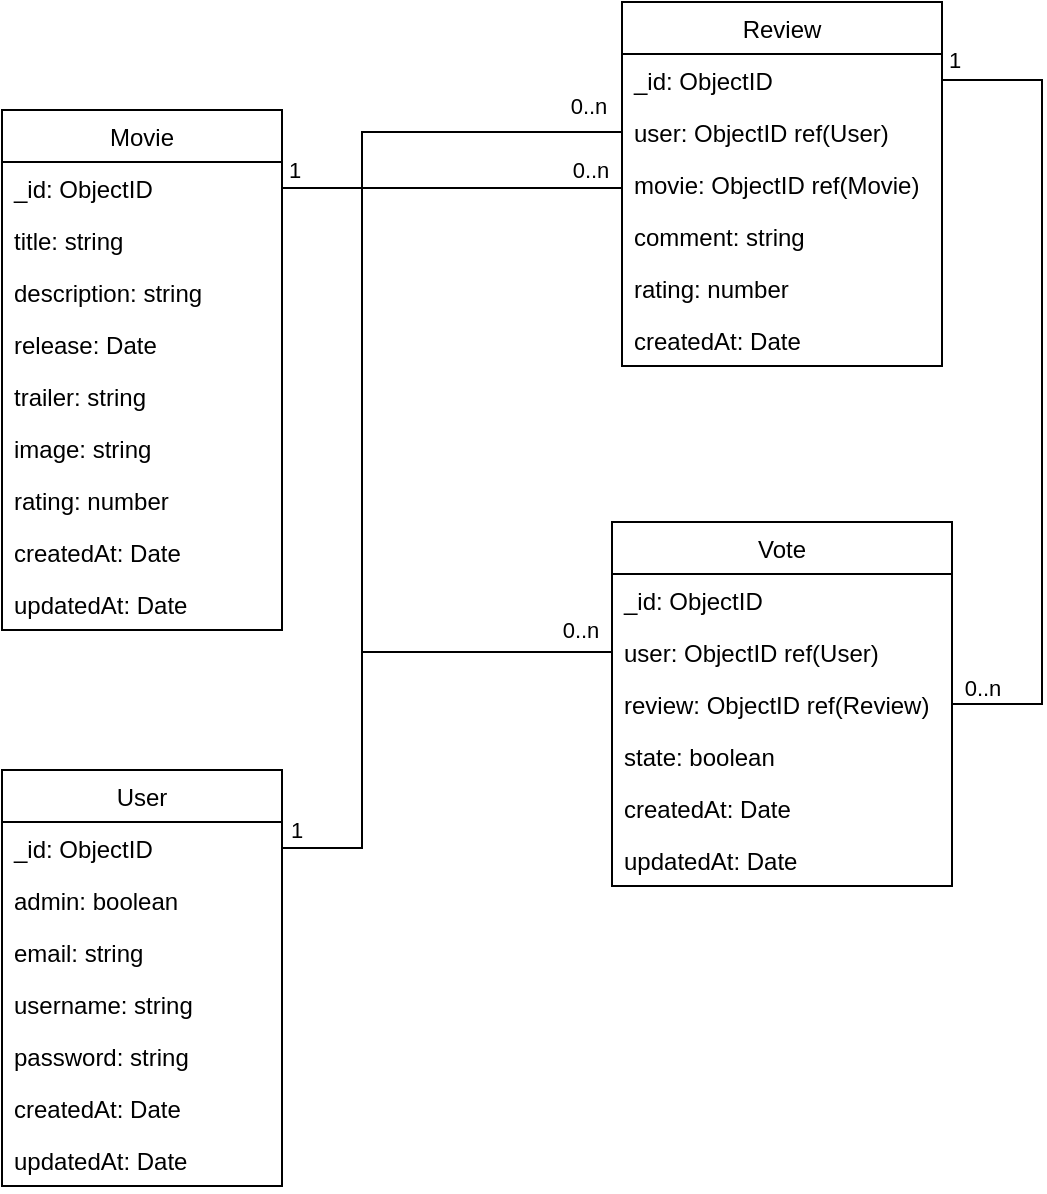<mxfile>
    <diagram id="VKUBUlgs3vDceCsK3aXm" name="DB-Diagram">
        <mxGraphModel dx="888" dy="636" grid="1" gridSize="10" guides="1" tooltips="1" connect="1" arrows="1" fold="1" page="1" pageScale="1" pageWidth="827" pageHeight="1169" math="0" shadow="0">
            <root>
                <mxCell id="0"/>
                <mxCell id="1" parent="0"/>
                <mxCell id="2" value="Movie" style="swimlane;fontStyle=0;childLayout=stackLayout;horizontal=1;startSize=26;fillColor=none;horizontalStack=0;resizeParent=1;resizeParentMax=0;resizeLast=0;collapsible=1;marginBottom=0;" parent="1" vertex="1">
                    <mxGeometry x="140" y="90" width="140" height="260" as="geometry"/>
                </mxCell>
                <mxCell id="3" value="_id: ObjectID" style="text;strokeColor=none;fillColor=none;align=left;verticalAlign=top;spacingLeft=4;spacingRight=4;overflow=hidden;rotatable=0;points=[[0,0.5],[1,0.5]];portConstraint=eastwest;" parent="2" vertex="1">
                    <mxGeometry y="26" width="140" height="26" as="geometry"/>
                </mxCell>
                <mxCell id="4" value="title: string" style="text;strokeColor=none;fillColor=none;align=left;verticalAlign=top;spacingLeft=4;spacingRight=4;overflow=hidden;rotatable=0;points=[[0,0.5],[1,0.5]];portConstraint=eastwest;" parent="2" vertex="1">
                    <mxGeometry y="52" width="140" height="26" as="geometry"/>
                </mxCell>
                <mxCell id="8IQ0YBdT4CaJgVOgbPb--9" value="description: string" style="text;strokeColor=none;fillColor=none;align=left;verticalAlign=top;spacingLeft=4;spacingRight=4;overflow=hidden;rotatable=0;points=[[0,0.5],[1,0.5]];portConstraint=eastwest;" vertex="1" parent="2">
                    <mxGeometry y="78" width="140" height="26" as="geometry"/>
                </mxCell>
                <mxCell id="9" value="release: Date" style="text;strokeColor=none;fillColor=none;align=left;verticalAlign=top;spacingLeft=4;spacingRight=4;overflow=hidden;rotatable=0;points=[[0,0.5],[1,0.5]];portConstraint=eastwest;" vertex="1" parent="2">
                    <mxGeometry y="104" width="140" height="26" as="geometry"/>
                </mxCell>
                <mxCell id="10" value="trailer: string" style="text;strokeColor=none;fillColor=none;align=left;verticalAlign=top;spacingLeft=4;spacingRight=4;overflow=hidden;rotatable=0;points=[[0,0.5],[1,0.5]];portConstraint=eastwest;" vertex="1" parent="2">
                    <mxGeometry y="130" width="140" height="26" as="geometry"/>
                </mxCell>
                <mxCell id="5" value="image: string" style="text;strokeColor=none;fillColor=none;align=left;verticalAlign=top;spacingLeft=4;spacingRight=4;overflow=hidden;rotatable=0;points=[[0,0.5],[1,0.5]];portConstraint=eastwest;" parent="2" vertex="1">
                    <mxGeometry y="156" width="140" height="26" as="geometry"/>
                </mxCell>
                <mxCell id="f78F9csjceNthgdOLcyH-30" value="rating: number" style="text;strokeColor=none;fillColor=none;align=left;verticalAlign=top;spacingLeft=4;spacingRight=4;overflow=hidden;rotatable=0;points=[[0,0.5],[1,0.5]];portConstraint=eastwest;" vertex="1" parent="2">
                    <mxGeometry y="182" width="140" height="26" as="geometry"/>
                </mxCell>
                <mxCell id="19" value="createdAt: Date" style="text;strokeColor=none;fillColor=none;align=left;verticalAlign=top;spacingLeft=4;spacingRight=4;overflow=hidden;rotatable=0;points=[[0,0.5],[1,0.5]];portConstraint=eastwest;" vertex="1" parent="2">
                    <mxGeometry y="208" width="140" height="26" as="geometry"/>
                </mxCell>
                <mxCell id="20" value="updatedAt: Date" style="text;strokeColor=none;fillColor=none;align=left;verticalAlign=top;spacingLeft=4;spacingRight=4;overflow=hidden;rotatable=0;points=[[0,0.5],[1,0.5]];portConstraint=eastwest;" vertex="1" parent="2">
                    <mxGeometry y="234" width="140" height="26" as="geometry"/>
                </mxCell>
                <mxCell id="11" value="Review" style="swimlane;fontStyle=0;childLayout=stackLayout;horizontal=1;startSize=26;fillColor=none;horizontalStack=0;resizeParent=1;resizeParentMax=0;resizeLast=0;collapsible=1;marginBottom=0;" vertex="1" parent="1">
                    <mxGeometry x="450" y="36" width="160" height="182" as="geometry"/>
                </mxCell>
                <mxCell id="12" value="_id: ObjectID" style="text;strokeColor=none;fillColor=none;align=left;verticalAlign=top;spacingLeft=4;spacingRight=4;overflow=hidden;rotatable=0;points=[[0,0.5],[1,0.5]];portConstraint=eastwest;" vertex="1" parent="11">
                    <mxGeometry y="26" width="160" height="26" as="geometry"/>
                </mxCell>
                <mxCell id="13" value="user: ObjectID ref(User)" style="text;strokeColor=none;fillColor=none;align=left;verticalAlign=top;spacingLeft=4;spacingRight=4;overflow=hidden;rotatable=0;points=[[0,0.5],[1,0.5]];portConstraint=eastwest;" vertex="1" parent="11">
                    <mxGeometry y="52" width="160" height="26" as="geometry"/>
                </mxCell>
                <mxCell id="14" value="movie: ObjectID ref(Movie)" style="text;strokeColor=none;fillColor=none;align=left;verticalAlign=top;spacingLeft=4;spacingRight=4;overflow=hidden;rotatable=0;points=[[0,0.5],[1,0.5]];portConstraint=eastwest;" vertex="1" parent="11">
                    <mxGeometry y="78" width="160" height="26" as="geometry"/>
                </mxCell>
                <mxCell id="15" value="comment: string" style="text;strokeColor=none;fillColor=none;align=left;verticalAlign=top;spacingLeft=4;spacingRight=4;overflow=hidden;rotatable=0;points=[[0,0.5],[1,0.5]];portConstraint=eastwest;" vertex="1" parent="11">
                    <mxGeometry y="104" width="160" height="26" as="geometry"/>
                </mxCell>
                <mxCell id="16" value="rating: number" style="text;strokeColor=none;fillColor=none;align=left;verticalAlign=top;spacingLeft=4;spacingRight=4;overflow=hidden;rotatable=0;points=[[0,0.5],[1,0.5]];portConstraint=eastwest;" vertex="1" parent="11">
                    <mxGeometry y="130" width="160" height="26" as="geometry"/>
                </mxCell>
                <mxCell id="17" value="createdAt: Date" style="text;strokeColor=none;fillColor=none;align=left;verticalAlign=top;spacingLeft=4;spacingRight=4;overflow=hidden;rotatable=0;points=[[0,0.5],[1,0.5]];portConstraint=eastwest;" vertex="1" parent="11">
                    <mxGeometry y="156" width="160" height="26" as="geometry"/>
                </mxCell>
                <mxCell id="f78F9csjceNthgdOLcyH-17" value="User" style="swimlane;fontStyle=0;childLayout=stackLayout;horizontal=1;startSize=26;fillColor=none;horizontalStack=0;resizeParent=1;resizeParentMax=0;resizeLast=0;collapsible=1;marginBottom=0;" vertex="1" parent="1">
                    <mxGeometry x="140" y="420" width="140" height="208" as="geometry"/>
                </mxCell>
                <mxCell id="f78F9csjceNthgdOLcyH-18" value="_id: ObjectID" style="text;strokeColor=none;fillColor=none;align=left;verticalAlign=top;spacingLeft=4;spacingRight=4;overflow=hidden;rotatable=0;points=[[0,0.5],[1,0.5]];portConstraint=eastwest;" vertex="1" parent="f78F9csjceNthgdOLcyH-17">
                    <mxGeometry y="26" width="140" height="26" as="geometry"/>
                </mxCell>
                <mxCell id="f78F9csjceNthgdOLcyH-22" value="admin: boolean" style="text;strokeColor=none;fillColor=none;align=left;verticalAlign=top;spacingLeft=4;spacingRight=4;overflow=hidden;rotatable=0;points=[[0,0.5],[1,0.5]];portConstraint=eastwest;" vertex="1" parent="f78F9csjceNthgdOLcyH-17">
                    <mxGeometry y="52" width="140" height="26" as="geometry"/>
                </mxCell>
                <mxCell id="f78F9csjceNthgdOLcyH-19" value="email: string   " style="text;strokeColor=none;fillColor=none;align=left;verticalAlign=top;spacingLeft=4;spacingRight=4;overflow=hidden;rotatable=0;points=[[0,0.5],[1,0.5]];portConstraint=eastwest;" vertex="1" parent="f78F9csjceNthgdOLcyH-17">
                    <mxGeometry y="78" width="140" height="26" as="geometry"/>
                </mxCell>
                <mxCell id="f78F9csjceNthgdOLcyH-20" value="username: string" style="text;strokeColor=none;fillColor=none;align=left;verticalAlign=top;spacingLeft=4;spacingRight=4;overflow=hidden;rotatable=0;points=[[0,0.5],[1,0.5]];portConstraint=eastwest;" vertex="1" parent="f78F9csjceNthgdOLcyH-17">
                    <mxGeometry y="104" width="140" height="26" as="geometry"/>
                </mxCell>
                <mxCell id="f78F9csjceNthgdOLcyH-21" value="password: string" style="text;strokeColor=none;fillColor=none;align=left;verticalAlign=top;spacingLeft=4;spacingRight=4;overflow=hidden;rotatable=0;points=[[0,0.5],[1,0.5]];portConstraint=eastwest;" vertex="1" parent="f78F9csjceNthgdOLcyH-17">
                    <mxGeometry y="130" width="140" height="26" as="geometry"/>
                </mxCell>
                <mxCell id="21" value="createdAt: Date" style="text;strokeColor=none;fillColor=none;align=left;verticalAlign=top;spacingLeft=4;spacingRight=4;overflow=hidden;rotatable=0;points=[[0,0.5],[1,0.5]];portConstraint=eastwest;" vertex="1" parent="f78F9csjceNthgdOLcyH-17">
                    <mxGeometry y="156" width="140" height="26" as="geometry"/>
                </mxCell>
                <mxCell id="18" value="updatedAt: Date" style="text;strokeColor=none;fillColor=none;align=left;verticalAlign=top;spacingLeft=4;spacingRight=4;overflow=hidden;rotatable=0;points=[[0,0.5],[1,0.5]];portConstraint=eastwest;" vertex="1" parent="f78F9csjceNthgdOLcyH-17">
                    <mxGeometry y="182" width="140" height="26" as="geometry"/>
                </mxCell>
                <mxCell id="f78F9csjceNthgdOLcyH-24" value="Vote" style="swimlane;fontStyle=0;childLayout=stackLayout;horizontal=1;startSize=26;fillColor=none;horizontalStack=0;resizeParent=1;resizeParentMax=0;resizeLast=0;collapsible=1;marginBottom=0;" vertex="1" parent="1">
                    <mxGeometry x="445" y="296" width="170" height="182" as="geometry"/>
                </mxCell>
                <mxCell id="f78F9csjceNthgdOLcyH-25" value="_id: ObjectID" style="text;strokeColor=none;fillColor=none;align=left;verticalAlign=top;spacingLeft=4;spacingRight=4;overflow=hidden;rotatable=0;points=[[0,0.5],[1,0.5]];portConstraint=eastwest;" vertex="1" parent="f78F9csjceNthgdOLcyH-24">
                    <mxGeometry y="26" width="170" height="26" as="geometry"/>
                </mxCell>
                <mxCell id="f78F9csjceNthgdOLcyH-26" value="user: ObjectID ref(User)" style="text;strokeColor=none;fillColor=none;align=left;verticalAlign=top;spacingLeft=4;spacingRight=4;overflow=hidden;rotatable=0;points=[[0,0.5],[1,0.5]];portConstraint=eastwest;" vertex="1" parent="f78F9csjceNthgdOLcyH-24">
                    <mxGeometry y="52" width="170" height="26" as="geometry"/>
                </mxCell>
                <mxCell id="f78F9csjceNthgdOLcyH-27" value="review: ObjectID ref(Review)" style="text;strokeColor=none;fillColor=none;align=left;verticalAlign=top;spacingLeft=4;spacingRight=4;overflow=hidden;rotatable=0;points=[[0,0.5],[1,0.5]];portConstraint=eastwest;" vertex="1" parent="f78F9csjceNthgdOLcyH-24">
                    <mxGeometry y="78" width="170" height="26" as="geometry"/>
                </mxCell>
                <mxCell id="f78F9csjceNthgdOLcyH-28" value="state: boolean" style="text;strokeColor=none;fillColor=none;align=left;verticalAlign=top;spacingLeft=4;spacingRight=4;overflow=hidden;rotatable=0;points=[[0,0.5],[1,0.5]];portConstraint=eastwest;" vertex="1" parent="f78F9csjceNthgdOLcyH-24">
                    <mxGeometry y="104" width="170" height="26" as="geometry"/>
                </mxCell>
                <mxCell id="23" value="createdAt: Date" style="text;strokeColor=none;fillColor=none;align=left;verticalAlign=top;spacingLeft=4;spacingRight=4;overflow=hidden;rotatable=0;points=[[0,0.5],[1,0.5]];portConstraint=eastwest;" vertex="1" parent="f78F9csjceNthgdOLcyH-24">
                    <mxGeometry y="130" width="170" height="26" as="geometry"/>
                </mxCell>
                <mxCell id="22" value="updatedAt: Date" style="text;strokeColor=none;fillColor=none;align=left;verticalAlign=top;spacingLeft=4;spacingRight=4;overflow=hidden;rotatable=0;points=[[0,0.5],[1,0.5]];portConstraint=eastwest;" vertex="1" parent="f78F9csjceNthgdOLcyH-24">
                    <mxGeometry y="156" width="170" height="26" as="geometry"/>
                </mxCell>
                <mxCell id="eXnJUG0Go1nNpPNaFMnY-24" style="edgeStyle=orthogonalEdgeStyle;rounded=0;html=1;endArrow=none;endFill=0;entryX=1;entryY=0.5;entryDx=0;entryDy=0;" edge="1" parent="1" source="13" target="f78F9csjceNthgdOLcyH-18">
                    <mxGeometry relative="1" as="geometry">
                        <Array as="points">
                            <mxPoint x="320" y="101"/>
                            <mxPoint x="320" y="459"/>
                        </Array>
                        <mxPoint x="150" y="350" as="targetPoint"/>
                    </mxGeometry>
                </mxCell>
                <mxCell id="eXnJUG0Go1nNpPNaFMnY-32" value="0..n" style="edgeLabel;html=1;align=center;verticalAlign=middle;resizable=0;points=[];" connectable="0" vertex="1" parent="eXnJUG0Go1nNpPNaFMnY-24">
                    <mxGeometry x="-0.933" y="-1" relative="1" as="geometry">
                        <mxPoint y="-12" as="offset"/>
                    </mxGeometry>
                </mxCell>
                <mxCell id="eXnJUG0Go1nNpPNaFMnY-25" style="edgeStyle=orthogonalEdgeStyle;rounded=0;html=1;entryX=1;entryY=0.5;entryDx=0;entryDy=0;endArrow=none;endFill=0;" edge="1" parent="1" source="14" target="3">
                    <mxGeometry relative="1" as="geometry">
                        <Array as="points">
                            <mxPoint x="290" y="129"/>
                            <mxPoint x="290" y="129"/>
                        </Array>
                    </mxGeometry>
                </mxCell>
                <mxCell id="27" value="0..n" style="edgeLabel;html=1;align=center;verticalAlign=middle;resizable=0;points=[];" vertex="1" connectable="0" parent="eXnJUG0Go1nNpPNaFMnY-25">
                    <mxGeometry x="-0.833" y="-3" relative="1" as="geometry">
                        <mxPoint x="-2" y="-6" as="offset"/>
                    </mxGeometry>
                </mxCell>
                <mxCell id="34" value="1" style="edgeLabel;html=1;align=center;verticalAlign=middle;resizable=0;points=[];" connectable="0" vertex="1" parent="eXnJUG0Go1nNpPNaFMnY-25">
                    <mxGeometry x="0.896" y="-1" relative="1" as="geometry">
                        <mxPoint x="-3" y="-8" as="offset"/>
                    </mxGeometry>
                </mxCell>
                <mxCell id="eXnJUG0Go1nNpPNaFMnY-26" style="edgeStyle=orthogonalEdgeStyle;rounded=0;html=1;entryX=1;entryY=0.5;entryDx=0;entryDy=0;endArrow=none;endFill=0;" edge="1" parent="1" source="f78F9csjceNthgdOLcyH-26" target="f78F9csjceNthgdOLcyH-18">
                    <mxGeometry relative="1" as="geometry">
                        <Array as="points">
                            <mxPoint x="320" y="361"/>
                            <mxPoint x="320" y="459"/>
                        </Array>
                    </mxGeometry>
                </mxCell>
                <mxCell id="33" value="0..n" style="edgeLabel;html=1;align=center;verticalAlign=middle;resizable=0;points=[];" vertex="1" connectable="0" parent="eXnJUG0Go1nNpPNaFMnY-26">
                    <mxGeometry x="-0.89" relative="1" as="geometry">
                        <mxPoint x="-2" y="-11" as="offset"/>
                    </mxGeometry>
                </mxCell>
                <mxCell id="35" value="1" style="edgeLabel;html=1;align=center;verticalAlign=middle;resizable=0;points=[];" vertex="1" connectable="0" parent="eXnJUG0Go1nNpPNaFMnY-26">
                    <mxGeometry x="0.844" y="-1" relative="1" as="geometry">
                        <mxPoint x="-14" y="-8" as="offset"/>
                    </mxGeometry>
                </mxCell>
                <mxCell id="eXnJUG0Go1nNpPNaFMnY-27" style="edgeStyle=orthogonalEdgeStyle;rounded=0;html=1;entryX=1;entryY=0.5;entryDx=0;entryDy=0;endArrow=none;endFill=0;" edge="1" parent="1" source="f78F9csjceNthgdOLcyH-27" target="12">
                    <mxGeometry relative="1" as="geometry">
                        <Array as="points">
                            <mxPoint x="660" y="387"/>
                            <mxPoint x="660" y="75"/>
                        </Array>
                    </mxGeometry>
                </mxCell>
                <mxCell id="32" value="0..n" style="edgeLabel;html=1;align=center;verticalAlign=middle;resizable=0;points=[];" vertex="1" connectable="0" parent="eXnJUG0Go1nNpPNaFMnY-27">
                    <mxGeometry x="-0.926" y="-1" relative="1" as="geometry">
                        <mxPoint y="-9" as="offset"/>
                    </mxGeometry>
                </mxCell>
                <mxCell id="39" value="1" style="edgeLabel;html=1;align=center;verticalAlign=middle;resizable=0;points=[];" connectable="0" vertex="1" parent="eXnJUG0Go1nNpPNaFMnY-27">
                    <mxGeometry x="0.931" relative="1" as="geometry">
                        <mxPoint x="-8" y="-10" as="offset"/>
                    </mxGeometry>
                </mxCell>
            </root>
        </mxGraphModel>
    </diagram>
    <diagram id="dUBd21UZ9FN8M20RHuHZ" name="Seite-1">
        <mxGraphModel dx="888" dy="636" grid="1" gridSize="10" guides="1" tooltips="1" connect="1" arrows="1" fold="1" page="1" pageScale="1" pageWidth="1600" pageHeight="900" math="0" shadow="0">
            <root>
                <mxCell id="0"/>
                <mxCell id="1" parent="0"/>
                <mxCell id="2" value="" style="rounded=0;whiteSpace=wrap;html=1;" parent="1" vertex="1">
                    <mxGeometry x="450" y="190" width="120" height="60" as="geometry"/>
                </mxCell>
            </root>
        </mxGraphModel>
    </diagram>
</mxfile>
